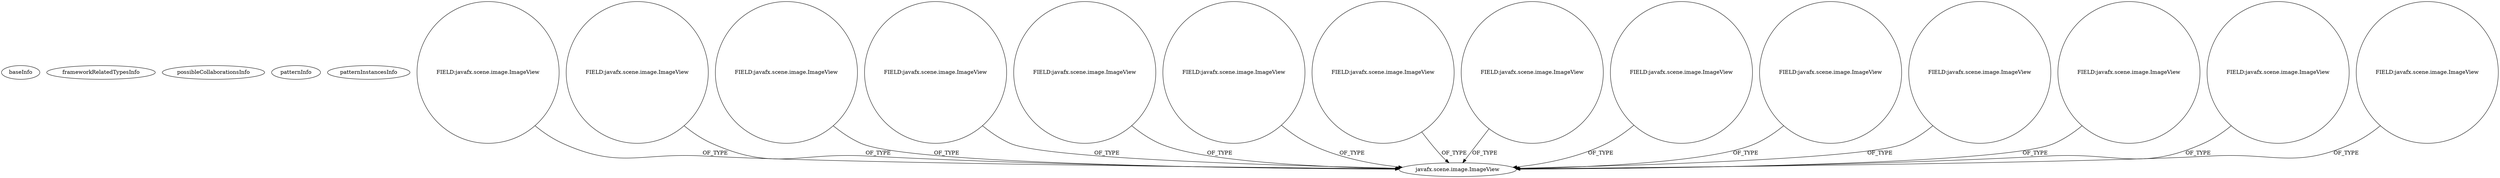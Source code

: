 digraph {
baseInfo[graphId=554,category="pattern",isAnonymous=false,possibleRelation=false]
frameworkRelatedTypesInfo[]
possibleCollaborationsInfo[]
patternInfo[frequency=2.0,patternRootClient=null]
patternInstancesInfo[0="dodaio-SoftwareBlack21G~/dodaio-SoftwareBlack21G/SoftwareBlack21G-master/Blackjack/src/Viewer/MainGamev2Controller.java~MainGamev2Controller~2521",1="giatuyentiensinh-Project1~/giatuyentiensinh-Project1/Project1-master/Project1/src/control/MainUIController.java~MainUIController~2734"]
13[label="javafx.scene.image.ImageView",vertexType="FRAMEWORK_CLASS_TYPE",isFrameworkType=false]
16[label="FIELD:javafx.scene.image.ImageView",vertexType="FIELD_DECLARATION",isFrameworkType=false,shape=circle]
38[label="FIELD:javafx.scene.image.ImageView",vertexType="FIELD_DECLARATION",isFrameworkType=false,shape=circle]
26[label="FIELD:javafx.scene.image.ImageView",vertexType="FIELD_DECLARATION",isFrameworkType=false,shape=circle]
36[label="FIELD:javafx.scene.image.ImageView",vertexType="FIELD_DECLARATION",isFrameworkType=false,shape=circle]
20[label="FIELD:javafx.scene.image.ImageView",vertexType="FIELD_DECLARATION",isFrameworkType=false,shape=circle]
42[label="FIELD:javafx.scene.image.ImageView",vertexType="FIELD_DECLARATION",isFrameworkType=false,shape=circle]
14[label="FIELD:javafx.scene.image.ImageView",vertexType="FIELD_DECLARATION",isFrameworkType=false,shape=circle]
24[label="FIELD:javafx.scene.image.ImageView",vertexType="FIELD_DECLARATION",isFrameworkType=false,shape=circle]
28[label="FIELD:javafx.scene.image.ImageView",vertexType="FIELD_DECLARATION",isFrameworkType=false,shape=circle]
32[label="FIELD:javafx.scene.image.ImageView",vertexType="FIELD_DECLARATION",isFrameworkType=false,shape=circle]
40[label="FIELD:javafx.scene.image.ImageView",vertexType="FIELD_DECLARATION",isFrameworkType=false,shape=circle]
30[label="FIELD:javafx.scene.image.ImageView",vertexType="FIELD_DECLARATION",isFrameworkType=false,shape=circle]
12[label="FIELD:javafx.scene.image.ImageView",vertexType="FIELD_DECLARATION",isFrameworkType=false,shape=circle]
22[label="FIELD:javafx.scene.image.ImageView",vertexType="FIELD_DECLARATION",isFrameworkType=false,shape=circle]
32->13[label="OF_TYPE"]
38->13[label="OF_TYPE"]
42->13[label="OF_TYPE"]
22->13[label="OF_TYPE"]
28->13[label="OF_TYPE"]
24->13[label="OF_TYPE"]
36->13[label="OF_TYPE"]
12->13[label="OF_TYPE"]
16->13[label="OF_TYPE"]
40->13[label="OF_TYPE"]
30->13[label="OF_TYPE"]
14->13[label="OF_TYPE"]
20->13[label="OF_TYPE"]
26->13[label="OF_TYPE"]
}
